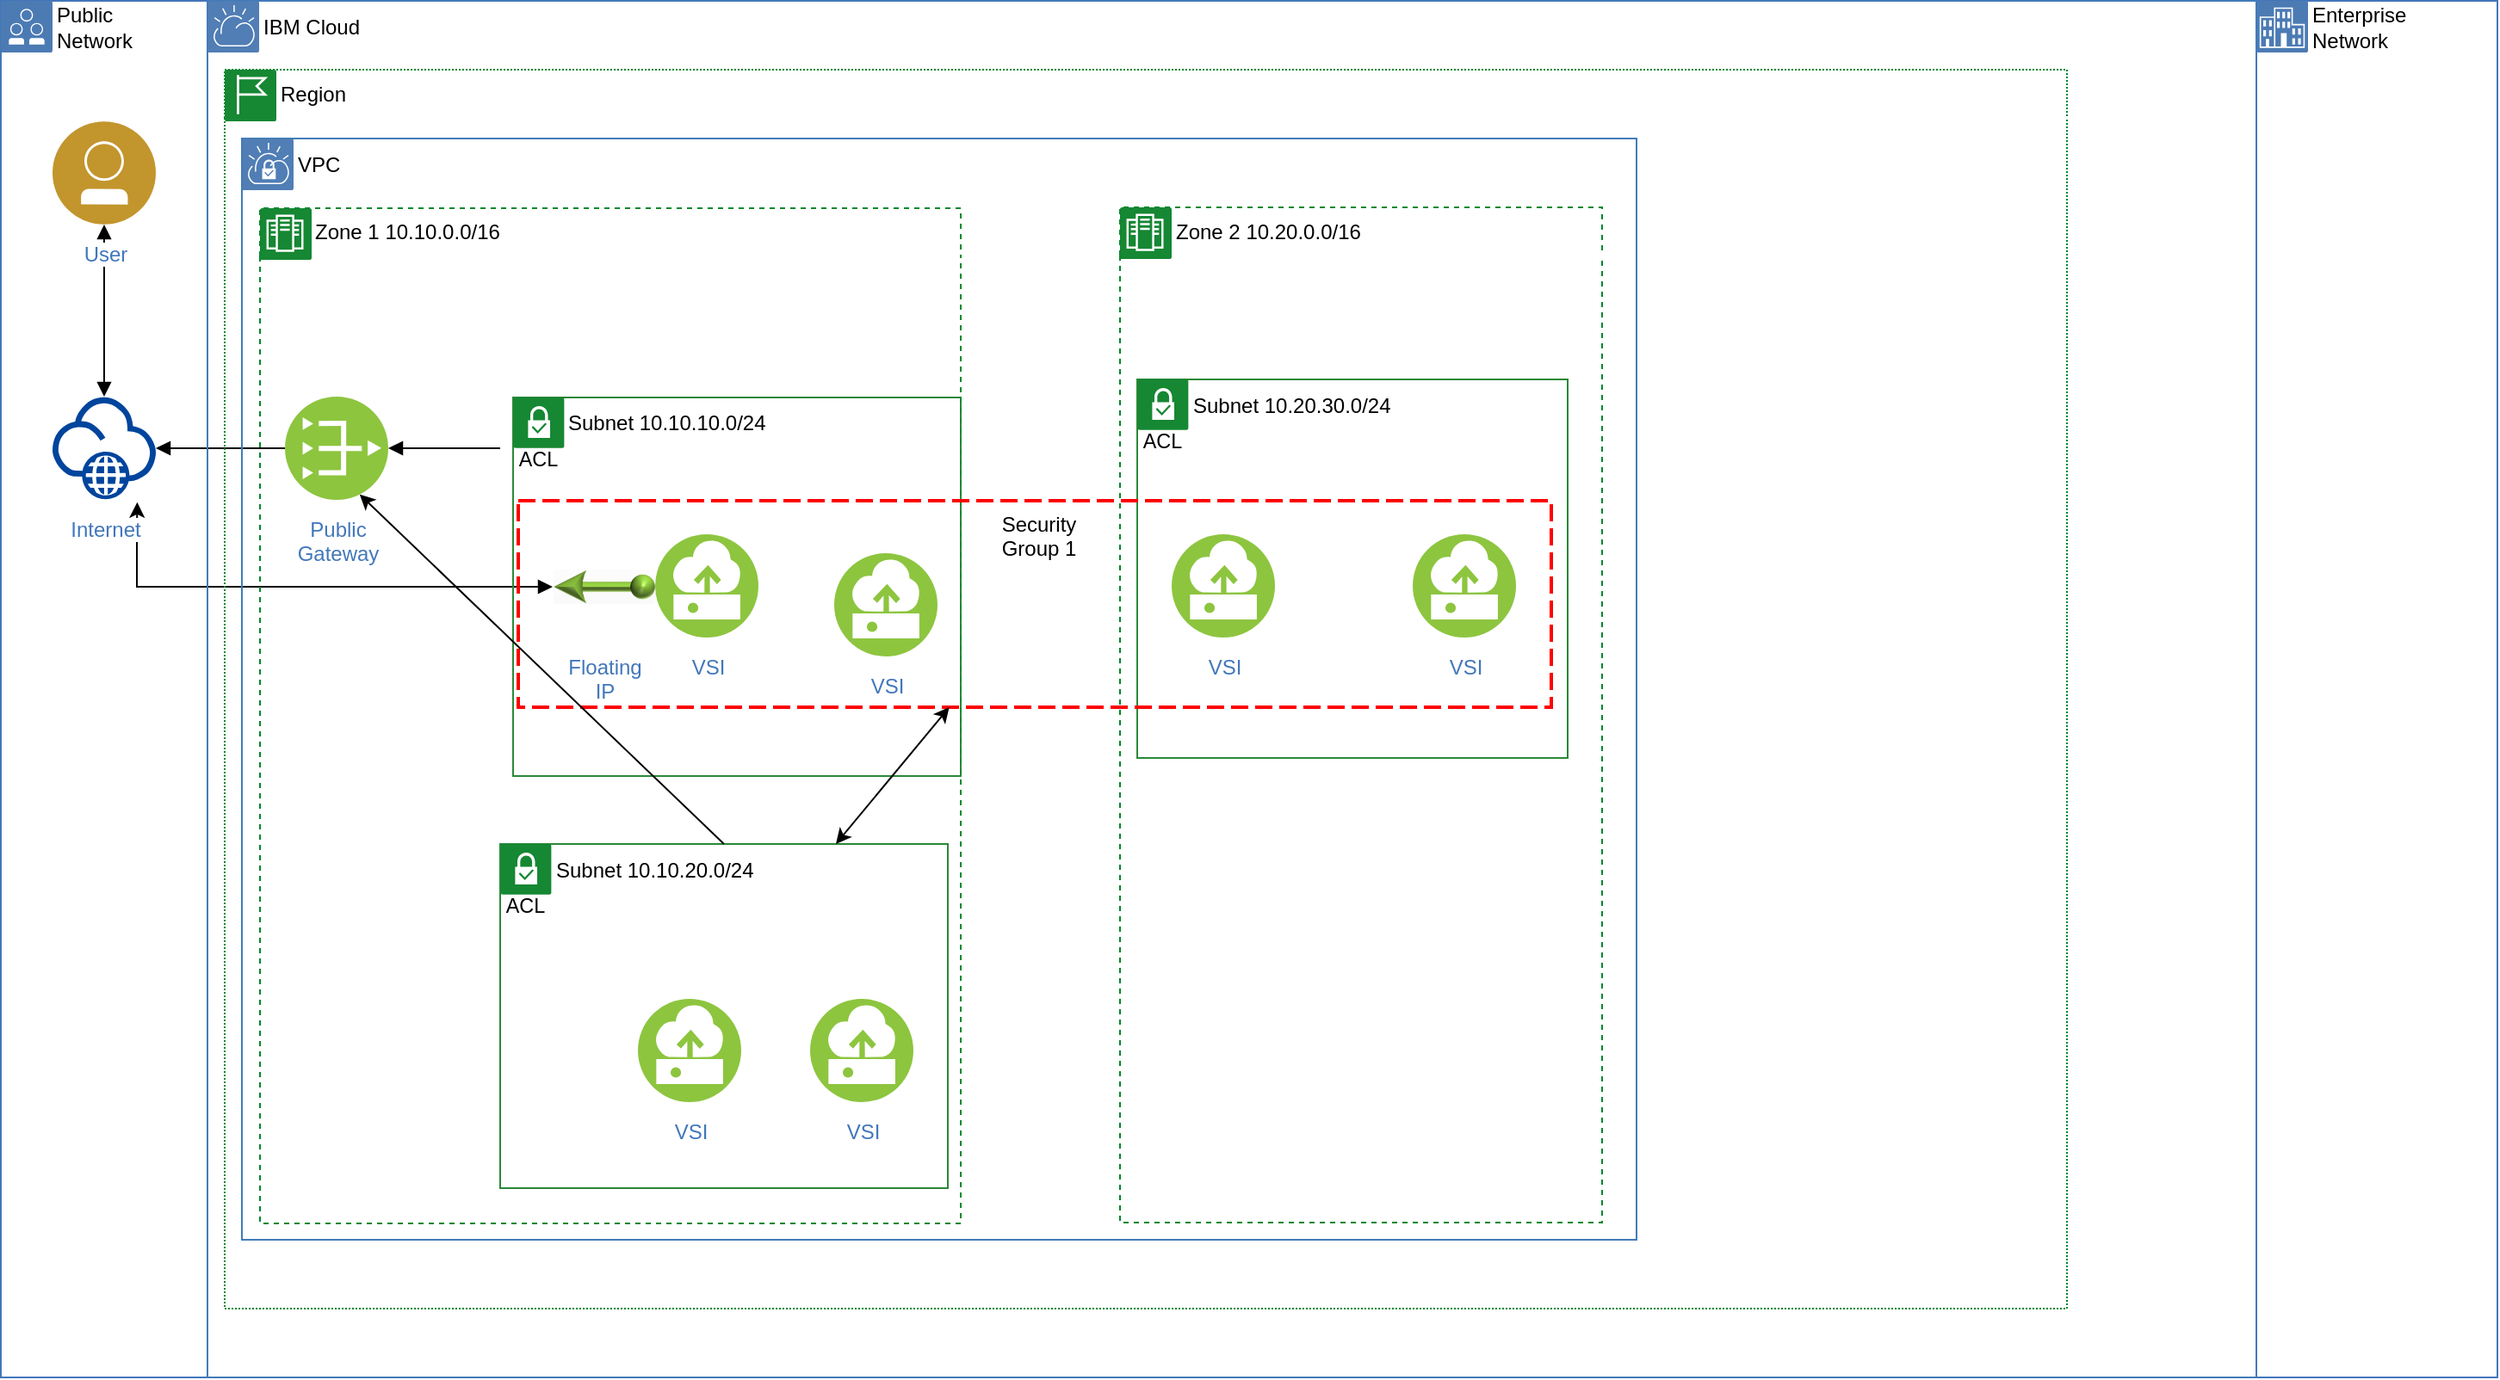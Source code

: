 <mxfile version="14.7.4" type="embed">
<diagram id="GNU3i8hCxYjH3E0Nk9u4" name="Page-1">
<mxGraphModel dx="1052" dy="563" grid="1" gridSize="10" guides="1" tooltips="1" connect="1" arrows="1" fold="1" page="1" pageScale="1" pageWidth="850" pageHeight="1100" math="0" shadow="0">
<root>
<mxCell id="0"/>
<mxCell id="1" parent="0"/>
<mxCell id="FXCXVvDxTQtwc45PbP1s-120" style="edgeStyle=orthogonalEdgeStyle;rounded=0;orthogonalLoop=1;jettySize=auto;html=1;startArrow=block;startFill=1;endArrow=block;endFill=1;" parent="1" source="FXCXVvDxTQtwc45PbP1s-93" target="FXCXVvDxTQtwc45PbP1s-94" edge="1">
<mxGeometry relative="1" as="geometry"/>
</mxCell>
<mxCell id="FXCXVvDxTQtwc45PbP1s-122" style="edgeStyle=orthogonalEdgeStyle;rounded=0;orthogonalLoop=1;jettySize=auto;html=1;endArrow=block;endFill=1;" parent="1" source="FXCXVvDxTQtwc45PbP1s-96" target="FXCXVvDxTQtwc45PbP1s-94" edge="1">
<mxGeometry relative="1" as="geometry"/>
</mxCell>
<mxCell id="FXCXVvDxTQtwc45PbP1s-124" style="edgeStyle=orthogonalEdgeStyle;rounded=0;orthogonalLoop=1;jettySize=auto;html=1;entryX=0.82;entryY=1.023;entryDx=0;entryDy=0;entryPerimeter=0;startArrow=block;startFill=1;" parent="1" source="FXCXVvDxTQtwc45PbP1s-100" target="FXCXVvDxTQtwc45PbP1s-94" edge="1">
<mxGeometry relative="1" as="geometry">
<Array as="points">
<mxPoint x="202.5" y="489.5"/>
<mxPoint x="202.5" y="459.5"/>
</Array>
</mxGeometry>
</mxCell>
<mxCell id="FXCXVvDxTQtwc45PbP1s-143" value="Subnet 10.10.20.0/24" style="swimlane;fontStyle=0;horizontal=1;collapsible=0;startSize=28;swimlaneLine=0;swimlaneFillColor=none;fillColor=none;rounded=0;whiteSpace=wrap;html=1;absoluteArcSize=1;arcSize=12;strokeColor=#2A8838;verticalAlign=top;align=left;spacingLeft=30;spacingTop=1;dashed=0;strokeWidth=1;" parent="1" vertex="1">
<mxGeometry x="413.5" y="639.5" width="260" height="200" as="geometry"/>
</mxCell>
<mxCell id="FXCXVvDxTQtwc45PbP1s-144" value="" style="aspect=fixed;perimeter=ellipsePerimeter;html=1;align=center;shadow=0;dashed=0;fontColor=#4277BB;labelBackgroundColor=#ffffff;fontSize=12;spacingTop=3;image;image=img/lib/ibm/vpc/SubnetTag.svg;part=1;" parent="FXCXVvDxTQtwc45PbP1s-143" vertex="1">
<mxGeometry width="30" height="40" as="geometry"/>
</mxCell>
<mxCell id="FXCXVvDxTQtwc45PbP1s-149" value="Subnet 10.10.10.0/24" style="swimlane;fontStyle=0;horizontal=1;collapsible=0;startSize=28;swimlaneLine=0;swimlaneFillColor=none;fillColor=none;rounded=0;whiteSpace=wrap;html=1;absoluteArcSize=1;arcSize=12;strokeColor=#2A8838;verticalAlign=top;align=left;spacingLeft=30;spacingTop=1;dashed=0;strokeWidth=1;" parent="1" vertex="1">
<mxGeometry x="421" y="380" width="260" height="220" as="geometry"/>
</mxCell>
<mxCell id="FXCXVvDxTQtwc45PbP1s-150" value="" style="aspect=fixed;perimeter=ellipsePerimeter;html=1;align=center;shadow=0;dashed=0;fontColor=#4277BB;labelBackgroundColor=#ffffff;fontSize=12;spacingTop=3;image;image=img/lib/ibm/vpc/SubnetTag.svg;part=1;" parent="FXCXVvDxTQtwc45PbP1s-149" vertex="1">
<mxGeometry width="30" height="40" as="geometry"/>
</mxCell>
<mxCell id="FXCXVvDxTQtwc45PbP1s-99" value="VSI" style="aspect=fixed;perimeter=ellipsePerimeter;html=1;align=center;shadow=0;dashed=0;fontColor=#4277BB;labelBackgroundColor=#ffffff;fontSize=12;spacingTop=3;image;image=img/lib/ibm/vpc/Instance.svg;" parent="FXCXVvDxTQtwc45PbP1s-149" vertex="1">
<mxGeometry x="186.5" y="90.5" width="60" height="60" as="geometry"/>
</mxCell>
<mxCell id="FXCXVvDxTQtwc45PbP1s-151" value="Subnet 10.20.30.0/24" style="swimlane;fontStyle=0;horizontal=1;collapsible=0;startSize=28;swimlaneLine=0;swimlaneFillColor=none;fillColor=none;rounded=0;whiteSpace=wrap;html=1;absoluteArcSize=1;arcSize=12;strokeColor=#2A8838;verticalAlign=top;align=left;spacingLeft=30;spacingTop=1;dashed=0;strokeWidth=1;" parent="1" vertex="1">
<mxGeometry x="783.5" y="369.5" width="250" height="220" as="geometry"/>
</mxCell>
<mxCell id="FXCXVvDxTQtwc45PbP1s-152" value="" style="aspect=fixed;perimeter=ellipsePerimeter;html=1;align=center;shadow=0;dashed=0;fontColor=#4277BB;labelBackgroundColor=#ffffff;fontSize=12;spacingTop=3;image;image=img/lib/ibm/vpc/SubnetTag.svg;part=1;" parent="FXCXVvDxTQtwc45PbP1s-151" vertex="1">
<mxGeometry width="30" height="40" as="geometry"/>
</mxCell>
<mxCell id="FXCXVvDxTQtwc45PbP1s-153" value="Zone 1 10.10.0.0/16" style="swimlane;fontStyle=0;horizontal=1;collapsible=0;startSize=28;swimlaneLine=0;swimlaneFillColor=none;fillColor=none;rounded=0;whiteSpace=wrap;html=1;absoluteArcSize=1;arcSize=0;strokeColor=#00882B;verticalAlign=top;align=left;spacingLeft=30;dashed=1;strokeWidth=1;container=1;" parent="1" vertex="1">
<mxGeometry x="274" y="270" width="407" height="590" as="geometry"/>
</mxCell>
<mxCell id="FXCXVvDxTQtwc45PbP1s-154" value="" style="aspect=fixed;perimeter=ellipsePerimeter;html=1;align=center;shadow=0;dashed=0;fontColor=#4277BB;labelBackgroundColor=#ffffff;fontSize=12;spacingTop=3;image;image=img/lib/ibm/vpc/ZoneTag.svg;part=1;" parent="FXCXVvDxTQtwc45PbP1s-153" vertex="1">
<mxGeometry width="30" height="30" as="geometry"/>
</mxCell>
<mxCell id="FXCXVvDxTQtwc45PbP1s-160" value="Security&lt;br&gt;Group 1" style="rounded=0;whiteSpace=wrap;html=1;absoluteArcSize=1;arcSize=0;strokeColor=#FD0000;fillColor=none;verticalAlign=top;align=center;spacingLeft=5;dashed=1;dashPattern=5 2;labelPosition=center;verticalLabelPosition=middle;strokeWidth=2;" parent="FXCXVvDxTQtwc45PbP1s-153" vertex="1">
<mxGeometry x="150" y="170" width="600" height="120" as="geometry"/>
</mxCell>
<mxCell id="FXCXVvDxTQtwc45PbP1s-100" value="Floating&lt;br&gt;IP" style="aspect=fixed;perimeter=ellipsePerimeter;html=1;align=center;shadow=0;dashed=0;fontColor=#4277BB;labelBackgroundColor=#ffffff;fontSize=12;spacingTop=3;image;image=img/lib/ibm/vpc/FloatingIP.svg;flipH=1;" parent="FXCXVvDxTQtwc45PbP1s-153" vertex="1">
<mxGeometry x="170" y="190" width="60" height="60" as="geometry"/>
</mxCell>
<mxCell id="FXCXVvDxTQtwc45PbP1s-161" value="VPC" style="swimlane;fontStyle=0;horizontal=1;collapsible=0;startSize=28;swimlaneLine=0;swimlaneFillColor=none;fillColor=none;rounded=0;whiteSpace=wrap;html=1;absoluteArcSize=1;arcSize=12;strokeColor=#417CB9;verticalAlign=top;align=left;spacingLeft=30;spacingTop=1;dashed=0;strokeWidth=1;" parent="1" vertex="1">
<mxGeometry x="263.5" y="229.5" width="810" height="640" as="geometry"/>
</mxCell>
<mxCell id="FXCXVvDxTQtwc45PbP1s-162" value="" style="aspect=fixed;perimeter=ellipsePerimeter;html=1;align=center;shadow=0;dashed=0;fontColor=#4277BB;labelBackgroundColor=#ffffff;fontSize=12;spacingTop=3;image;image=img/lib/ibm/vpc/VPCTag.svg;part=1;" parent="FXCXVvDxTQtwc45PbP1s-161" vertex="1">
<mxGeometry width="30" height="30" as="geometry"/>
</mxCell>
<mxCell id="FXCXVvDxTQtwc45PbP1s-163" value="Region" style="swimlane;fontStyle=0;horizontal=1;collapsible=0;startSize=28;swimlaneLine=0;swimlaneFillColor=none;fillColor=none;rounded=0;whiteSpace=wrap;html=1;absoluteArcSize=1;arcSize=0;strokeColor=#00882B;verticalAlign=top;align=left;spacingLeft=30;dashed=1;strokeWidth=1;container=1;dashPattern=1 1;" parent="1" vertex="1">
<mxGeometry x="253.5" y="189.5" width="1070" height="720" as="geometry"/>
</mxCell>
<mxCell id="FXCXVvDxTQtwc45PbP1s-164" value="" style="aspect=fixed;perimeter=ellipsePerimeter;html=1;align=center;shadow=0;dashed=0;fontColor=#4277BB;labelBackgroundColor=#ffffff;fontSize=12;spacingTop=3;image;image=img/lib/ibm/vpc/RegionTag.svg;part=1;" parent="FXCXVvDxTQtwc45PbP1s-163" vertex="1">
<mxGeometry width="30" height="30" as="geometry"/>
</mxCell>
<mxCell id="FXCXVvDxTQtwc45PbP1s-167" value="" style="swimlane;fontStyle=0;horizontal=1;collapsible=0;startSize=28;swimlaneLine=0;swimlaneFillColor=none;fillColor=none;rounded=0;whiteSpace=wrap;html=1;absoluteArcSize=1;arcSize=0;strokeColor=#4376BB;verticalAlign=top;align=left;spacingLeft=5;dashed=0;strokeWidth=1;container=1;" parent="1" vertex="1">
<mxGeometry x="123.5" y="149.5" width="1450" height="800" as="geometry"/>
</mxCell>
<mxCell id="FXCXVvDxTQtwc45PbP1s-168" value="Public&lt;br&gt;Network" style="aspect=fixed;perimeter=ellipsePerimeter;html=1;align=left;shadow=0;dashed=0;labelBackgroundColor=none;fontSize=12;spacingTop=0;image;image=img/lib/ibm/vpc/PublicTag.svg;part=1;labelPosition=right;verticalLabelPosition=middle;verticalAlign=middle;" parent="FXCXVvDxTQtwc45PbP1s-167" vertex="1">
<mxGeometry width="30" height="30" as="geometry"/>
</mxCell>
<mxCell id="FXCXVvDxTQtwc45PbP1s-169" value="Enterprise&lt;br&gt;Network" style="aspect=fixed;perimeter=ellipsePerimeter;html=1;align=left;shadow=0;dashed=0;labelBackgroundColor=none;fontSize=12;spacingTop=0;image;image=img/lib/ibm/vpc/EnterpriseTag.svg;part=1;labelPosition=right;verticalLabelPosition=middle;verticalAlign=middle;" parent="FXCXVvDxTQtwc45PbP1s-167" vertex="1">
<mxGeometry x="1310" width="30" height="30" as="geometry"/>
</mxCell>
<mxCell id="FXCXVvDxTQtwc45PbP1s-170" value="IBM Cloud" style="swimlane;fontStyle=0;horizontal=1;collapsible=0;startSize=28;swimlaneLine=0;swimlaneFillColor=none;fillColor=none;rounded=0;whiteSpace=wrap;html=1;absoluteArcSize=1;arcSize=12;strokeColor=#417CB9;verticalAlign=top;align=left;spacingLeft=30;spacingTop=1;dashed=0;strokeWidth=1;" parent="FXCXVvDxTQtwc45PbP1s-167" vertex="1">
<mxGeometry x="120" width="1190" height="800" as="geometry"/>
</mxCell>
<mxCell id="FXCXVvDxTQtwc45PbP1s-171" value="" style="aspect=fixed;perimeter=ellipsePerimeter;html=1;align=center;shadow=0;dashed=0;fontColor=#4277BB;labelBackgroundColor=#ffffff;fontSize=12;spacingTop=3;image;image=img/lib/ibm/vpc/CloudTag.svg;part=1;" parent="FXCXVvDxTQtwc45PbP1s-170" vertex="1">
<mxGeometry width="30" height="30" as="geometry"/>
</mxCell>
<mxCell id="HwulmQ-oOyahczQ6ZAeN-1" style="edgeStyle=orthogonalEdgeStyle;rounded=0;orthogonalLoop=1;jettySize=auto;html=1;endArrow=block;endFill=1;" parent="1" target="FXCXVvDxTQtwc45PbP1s-96" edge="1">
<mxGeometry relative="1" as="geometry">
<mxPoint x="413.5" y="409.5" as="sourcePoint"/>
<Array as="points">
<mxPoint x="413.5" y="409.5"/>
</Array>
</mxGeometry>
</mxCell>
<mxCell id="2" value="" style="endArrow=classic;html=1;exitX=0.5;exitY=0;exitDx=0;exitDy=0;entryX=0.75;entryY=1;entryDx=0;entryDy=0;" edge="1" parent="1" source="FXCXVvDxTQtwc45PbP1s-143" target="FXCXVvDxTQtwc45PbP1s-96">
<mxGeometry width="50" height="50" relative="1" as="geometry">
<mxPoint x="700" y="520" as="sourcePoint"/>
<mxPoint x="750" y="470" as="targetPoint"/>
</mxGeometry>
</mxCell>
<mxCell id="3" value="" style="endArrow=classic;startArrow=classic;html=1;exitX=0.75;exitY=0;exitDx=0;exitDy=0;" edge="1" parent="1" source="FXCXVvDxTQtwc45PbP1s-143" target="FXCXVvDxTQtwc45PbP1s-160">
<mxGeometry width="50" height="50" relative="1" as="geometry">
<mxPoint x="630" y="560" as="sourcePoint"/>
<mxPoint x="680" y="510" as="targetPoint"/>
</mxGeometry>
</mxCell>
<mxCell id="FXCXVvDxTQtwc45PbP1s-115" value="Icons" style="" parent="0"/>
<mxCell id="FXCXVvDxTQtwc45PbP1s-93" value="User" style="aspect=fixed;perimeter=ellipsePerimeter;html=1;align=center;shadow=0;dashed=0;fontColor=#4277BB;labelBackgroundColor=#ffffff;fontSize=12;spacingTop=3;image;image=img/lib/ibm/users/user.svg;" parent="FXCXVvDxTQtwc45PbP1s-115" vertex="1">
<mxGeometry x="153.5" y="219.5" width="60" height="60" as="geometry"/>
</mxCell>
<mxCell id="FXCXVvDxTQtwc45PbP1s-94" value="Internet" style="aspect=fixed;perimeter=ellipsePerimeter;html=1;align=center;shadow=0;dashed=0;fontColor=#4277BB;labelBackgroundColor=#ffffff;fontSize=12;spacingTop=3;image;image=img/lib/ibm/vpc/Internet.svg;" parent="FXCXVvDxTQtwc45PbP1s-115" vertex="1">
<mxGeometry x="153.5" y="379.5" width="60" height="60" as="geometry"/>
</mxCell>
<mxCell id="FXCXVvDxTQtwc45PbP1s-96" value="Public&lt;br&gt;Gateway" style="aspect=fixed;perimeter=ellipsePerimeter;html=1;align=center;shadow=0;dashed=0;fontColor=#4277BB;labelBackgroundColor=#ffffff;fontSize=12;spacingTop=3;image;image=img/lib/ibm/vpc/PublicGateway.svg;" parent="FXCXVvDxTQtwc45PbP1s-115" vertex="1">
<mxGeometry x="288.5" y="379.5" width="60" height="60" as="geometry"/>
</mxCell>
<mxCell id="FXCXVvDxTQtwc45PbP1s-98" value="VSI" style="aspect=fixed;perimeter=ellipsePerimeter;html=1;align=center;shadow=0;dashed=0;fontColor=#4277BB;labelBackgroundColor=#ffffff;fontSize=12;spacingTop=3;image;image=img/lib/ibm/vpc/Instance.svg;" parent="FXCXVvDxTQtwc45PbP1s-115" vertex="1">
<mxGeometry x="503.5" y="459.5" width="60" height="60" as="geometry"/>
</mxCell>
<mxCell id="FXCXVvDxTQtwc45PbP1s-101" value="VSI" style="aspect=fixed;perimeter=ellipsePerimeter;html=1;align=center;shadow=0;dashed=0;fontColor=#4277BB;labelBackgroundColor=#ffffff;fontSize=12;spacingTop=3;image;image=img/lib/ibm/vpc/Instance.svg;" parent="FXCXVvDxTQtwc45PbP1s-115" vertex="1">
<mxGeometry x="803.5" y="459.5" width="60" height="60" as="geometry"/>
</mxCell>
<mxCell id="FXCXVvDxTQtwc45PbP1s-102" value="VSI" style="aspect=fixed;perimeter=ellipsePerimeter;html=1;align=center;shadow=0;dashed=0;fontColor=#4277BB;labelBackgroundColor=#ffffff;fontSize=12;spacingTop=3;image;image=img/lib/ibm/vpc/Instance.svg;" parent="FXCXVvDxTQtwc45PbP1s-115" vertex="1">
<mxGeometry x="943.5" y="459.5" width="60" height="60" as="geometry"/>
</mxCell>
<mxCell id="FXCXVvDxTQtwc45PbP1s-105" value="VSI" style="aspect=fixed;perimeter=ellipsePerimeter;html=1;align=center;shadow=0;dashed=0;fontColor=#4277BB;labelBackgroundColor=#ffffff;fontSize=12;spacingTop=3;image;image=img/lib/ibm/vpc/Instance.svg;" parent="FXCXVvDxTQtwc45PbP1s-115" vertex="1">
<mxGeometry x="493.5" y="729.5" width="60" height="60" as="geometry"/>
</mxCell>
<mxCell id="FXCXVvDxTQtwc45PbP1s-106" value="VSI" style="aspect=fixed;perimeter=ellipsePerimeter;html=1;align=center;shadow=0;dashed=0;fontColor=#4277BB;labelBackgroundColor=#ffffff;fontSize=12;spacingTop=3;image;image=img/lib/ibm/vpc/Instance.svg;" parent="FXCXVvDxTQtwc45PbP1s-115" vertex="1">
<mxGeometry x="593.5" y="729.5" width="60" height="60" as="geometry"/>
</mxCell>
<mxCell id="FXCXVvDxTQtwc45PbP1s-172" value="Zone 2 10.20.0.0/16" style="swimlane;fontStyle=0;horizontal=1;collapsible=0;startSize=28;swimlaneLine=0;swimlaneFillColor=none;fillColor=none;rounded=0;whiteSpace=wrap;html=1;absoluteArcSize=1;arcSize=0;strokeColor=#00882B;verticalAlign=top;align=left;spacingLeft=30;dashed=1;strokeWidth=1;container=1;" parent="FXCXVvDxTQtwc45PbP1s-115" vertex="1">
<mxGeometry x="773.5" y="269.5" width="280" height="590" as="geometry"/>
</mxCell>
<mxCell id="FXCXVvDxTQtwc45PbP1s-173" value="" style="aspect=fixed;perimeter=ellipsePerimeter;html=1;align=center;shadow=0;dashed=0;fontColor=#4277BB;labelBackgroundColor=#ffffff;fontSize=12;spacingTop=3;image;image=img/lib/ibm/vpc/ZoneTag.svg;part=1;" parent="FXCXVvDxTQtwc45PbP1s-172" vertex="1">
<mxGeometry width="30" height="30" as="geometry"/>
</mxCell>
</root>
</mxGraphModel>
</diagram>
</mxfile>